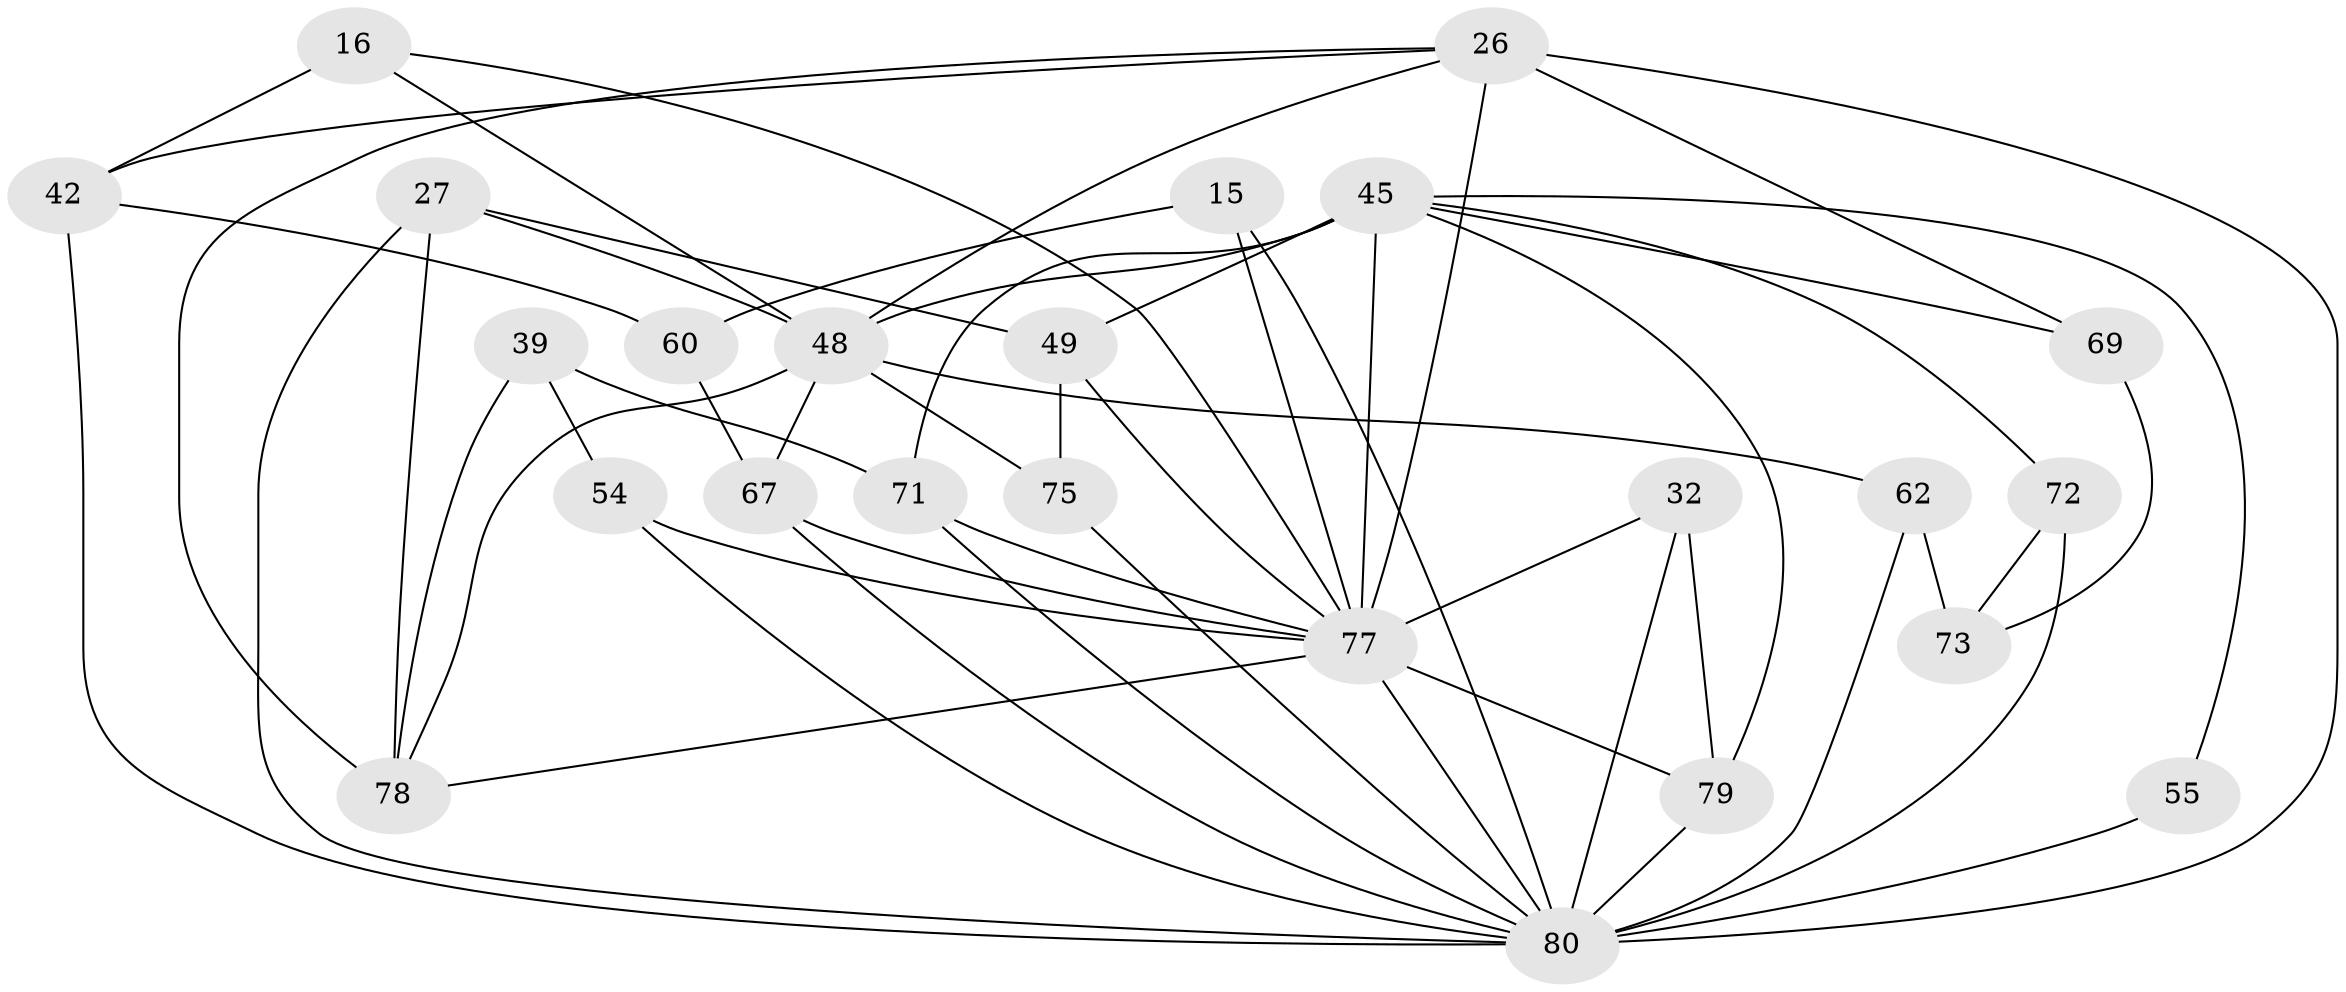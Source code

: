 // original degree distribution, {4: 1.0}
// Generated by graph-tools (version 1.1) at 2025/03/03/04/25 22:03:22]
// undirected, 24 vertices, 56 edges
graph export_dot {
graph [start="1"]
  node [color=gray90,style=filled];
  15;
  16;
  26 [super="+2+19+20"];
  27;
  32 [super="+31"];
  39;
  42 [super="+25"];
  45 [super="+13+33"];
  48 [super="+47+41"];
  49 [super="+37"];
  54 [super="+28"];
  55;
  60;
  62 [super="+10+59"];
  67 [super="+65"];
  69;
  71 [super="+36+53"];
  72 [super="+52"];
  73 [super="+21"];
  75;
  77 [super="+57+74+63"];
  78 [super="+34"];
  79 [super="+76"];
  80 [super="+50+66+56+68+64"];
  15 -- 60;
  15 -- 77 [weight=2];
  15 -- 80;
  16 -- 42 [weight=2];
  16 -- 48;
  16 -- 77;
  26 -- 78 [weight=3];
  26 -- 69;
  26 -- 77 [weight=4];
  26 -- 42;
  26 -- 48;
  26 -- 80 [weight=2];
  27 -- 78;
  27 -- 49;
  27 -- 80;
  27 -- 48;
  32 -- 79;
  32 -- 77 [weight=4];
  32 -- 80;
  39 -- 54 [weight=2];
  39 -- 78;
  39 -- 71;
  42 -- 60 [weight=2];
  42 -- 80;
  45 -- 49 [weight=2];
  45 -- 79;
  45 -- 71 [weight=2];
  45 -- 69;
  45 -- 72;
  45 -- 48 [weight=3];
  45 -- 55;
  45 -- 77;
  48 -- 62 [weight=4];
  48 -- 75;
  48 -- 78 [weight=2];
  48 -- 67;
  49 -- 75 [weight=2];
  49 -- 77;
  54 -- 80 [weight=3];
  54 -- 77;
  55 -- 80 [weight=3];
  60 -- 67;
  62 -- 80 [weight=4];
  62 -- 73 [weight=2];
  67 -- 77 [weight=2];
  67 -- 80 [weight=4];
  69 -- 73 [weight=2];
  71 -- 77 [weight=5];
  71 -- 80 [weight=2];
  72 -- 73 [weight=2];
  72 -- 80 [weight=3];
  75 -- 80;
  77 -- 79;
  77 -- 78;
  77 -- 80 [weight=3];
  79 -- 80 [weight=3];
}
